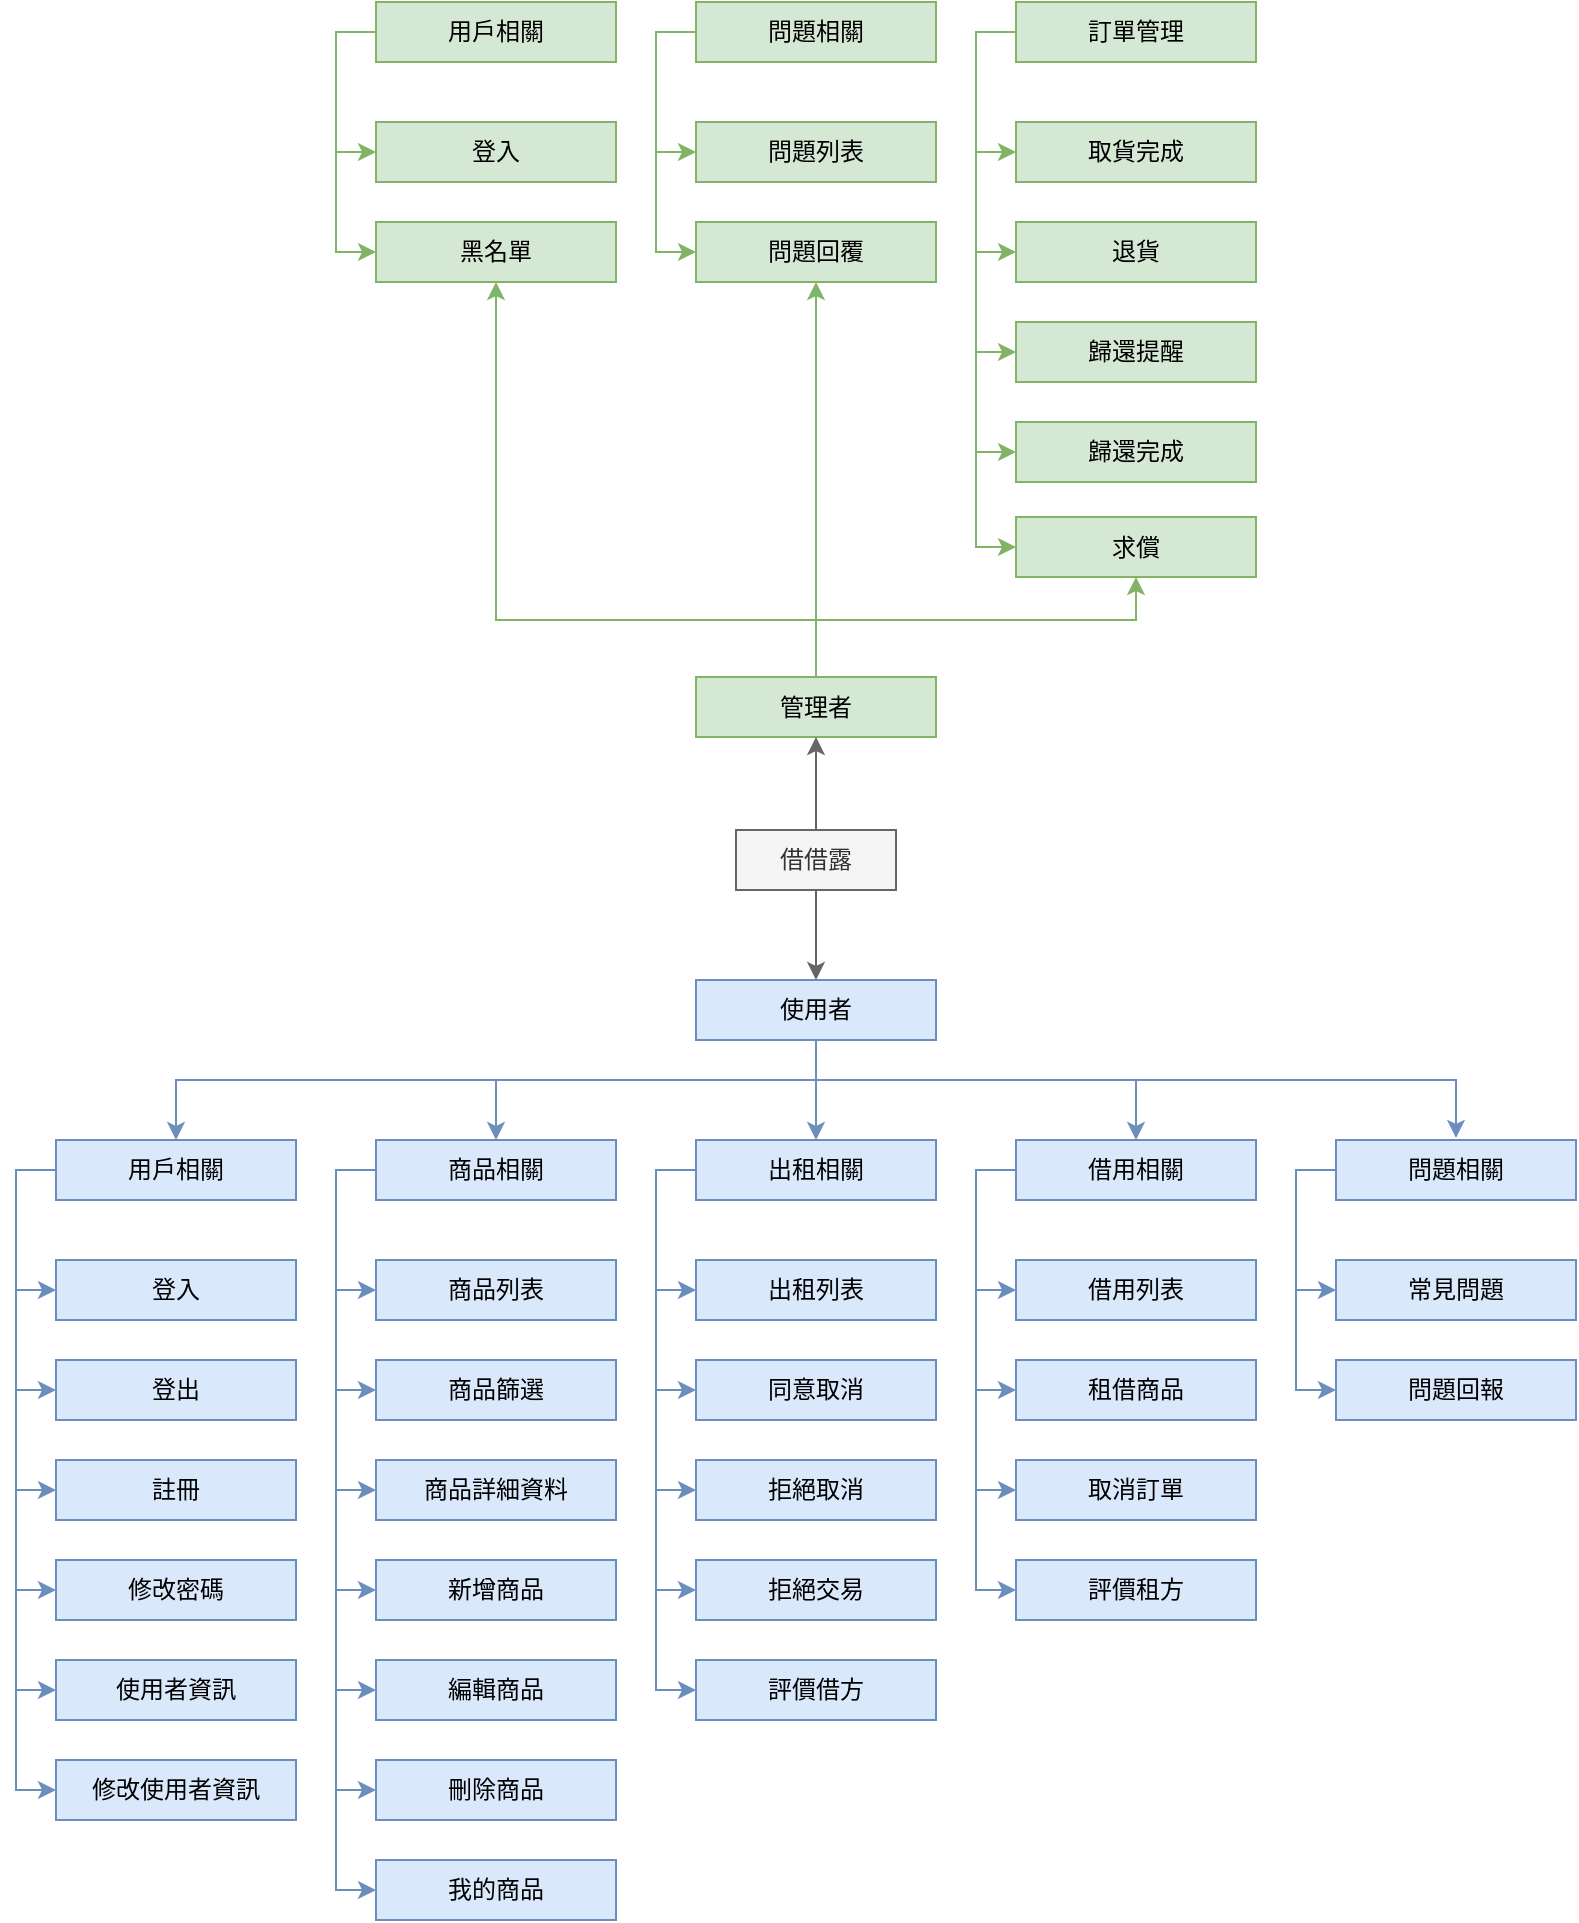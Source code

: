 <mxfile version="13.9.9" type="device"><diagram id="3xspzi98UXfjYOG-OL3M" name="Page-1"><mxGraphModel dx="1977" dy="1250" grid="1" gridSize="10" guides="1" tooltips="1" connect="1" arrows="1" fold="1" page="1" pageScale="1" pageWidth="827" pageHeight="1169" math="0" shadow="0"><root><mxCell id="0"/><mxCell id="1" parent="0"/><mxCell id="9CnYv4ZMV7aLGbf2KHsw-47" style="edgeStyle=orthogonalEdgeStyle;rounded=0;orthogonalLoop=1;jettySize=auto;html=1;entryX=0.5;entryY=1;entryDx=0;entryDy=0;strokeColor=#666666;fillColor=#f5f5f5;" edge="1" parent="1" source="W2VD9z1xtTbjaSC_eACu-1" target="W2VD9z1xtTbjaSC_eACu-3"><mxGeometry relative="1" as="geometry"/></mxCell><mxCell id="9CnYv4ZMV7aLGbf2KHsw-48" style="edgeStyle=orthogonalEdgeStyle;rounded=0;orthogonalLoop=1;jettySize=auto;html=1;entryX=0.5;entryY=0;entryDx=0;entryDy=0;strokeColor=#666666;fillColor=#f5f5f5;" edge="1" parent="1" source="W2VD9z1xtTbjaSC_eACu-1" target="W2VD9z1xtTbjaSC_eACu-2"><mxGeometry relative="1" as="geometry"/></mxCell><mxCell id="W2VD9z1xtTbjaSC_eACu-1" value="借借露" style="rounded=0;whiteSpace=wrap;html=1;fillColor=#f5f5f5;strokeColor=#666666;fontColor=#333333;" parent="1" vertex="1"><mxGeometry x="384" y="565" width="80" height="30" as="geometry"/></mxCell><mxCell id="W2VD9z1xtTbjaSC_eACu-22" style="edgeStyle=orthogonalEdgeStyle;rounded=0;orthogonalLoop=1;jettySize=auto;html=1;entryX=0.5;entryY=0;entryDx=0;entryDy=0;fillColor=#dae8fc;strokeColor=#6c8ebf;" parent="1" source="W2VD9z1xtTbjaSC_eACu-2" target="W2VD9z1xtTbjaSC_eACu-5" edge="1"><mxGeometry relative="1" as="geometry"><Array as="points"><mxPoint x="424" y="690"/><mxPoint x="104" y="690"/></Array></mxGeometry></mxCell><mxCell id="W2VD9z1xtTbjaSC_eACu-23" style="edgeStyle=orthogonalEdgeStyle;rounded=0;orthogonalLoop=1;jettySize=auto;html=1;entryX=0.5;entryY=0;entryDx=0;entryDy=0;fillColor=#dae8fc;strokeColor=#6c8ebf;" parent="1" source="W2VD9z1xtTbjaSC_eACu-2" target="W2VD9z1xtTbjaSC_eACu-9" edge="1"><mxGeometry relative="1" as="geometry"><mxPoint x="464" y="710" as="targetPoint"/></mxGeometry></mxCell><mxCell id="W2VD9z1xtTbjaSC_eACu-24" style="edgeStyle=orthogonalEdgeStyle;rounded=0;orthogonalLoop=1;jettySize=auto;html=1;entryX=0.5;entryY=0;entryDx=0;entryDy=0;fillColor=#dae8fc;strokeColor=#6c8ebf;" parent="1" source="W2VD9z1xtTbjaSC_eACu-2" target="W2VD9z1xtTbjaSC_eACu-7" edge="1"><mxGeometry relative="1" as="geometry"><Array as="points"><mxPoint x="424" y="690"/><mxPoint x="584" y="690"/></Array></mxGeometry></mxCell><mxCell id="9CnYv4ZMV7aLGbf2KHsw-30" style="edgeStyle=orthogonalEdgeStyle;rounded=0;orthogonalLoop=1;jettySize=auto;html=1;exitX=0.5;exitY=1;exitDx=0;exitDy=0;strokeColor=#6c8ebf;fillColor=#dae8fc;" edge="1" parent="1" source="W2VD9z1xtTbjaSC_eACu-2" target="9CnYv4ZMV7aLGbf2KHsw-19"><mxGeometry relative="1" as="geometry"><Array as="points"><mxPoint x="424" y="690"/><mxPoint x="264" y="690"/></Array></mxGeometry></mxCell><mxCell id="W2VD9z1xtTbjaSC_eACu-2" value="使用者" style="rounded=0;whiteSpace=wrap;html=1;fillColor=#dae8fc;strokeColor=#6c8ebf;fontColor=#000000;" parent="1" vertex="1"><mxGeometry x="364" y="640" width="120" height="30" as="geometry"/></mxCell><mxCell id="9CnYv4ZMV7aLGbf2KHsw-49" style="edgeStyle=orthogonalEdgeStyle;rounded=0;orthogonalLoop=1;jettySize=auto;html=1;entryX=0.5;entryY=1;entryDx=0;entryDy=0;strokeColor=#82b366;fillColor=#d5e8d4;" edge="1" parent="1" source="W2VD9z1xtTbjaSC_eACu-3" target="H8Y2yIrfdVpz1dwMGRAc-1"><mxGeometry relative="1" as="geometry"/></mxCell><mxCell id="9CnYv4ZMV7aLGbf2KHsw-50" style="edgeStyle=orthogonalEdgeStyle;rounded=0;orthogonalLoop=1;jettySize=auto;html=1;entryX=0.5;entryY=1;entryDx=0;entryDy=0;strokeColor=#82b366;fillColor=#d5e8d4;" edge="1" parent="1" source="W2VD9z1xtTbjaSC_eACu-3" target="9CnYv4ZMV7aLGbf2KHsw-43"><mxGeometry relative="1" as="geometry"><Array as="points"><mxPoint x="424" y="460"/><mxPoint x="264" y="460"/></Array></mxGeometry></mxCell><mxCell id="9CnYv4ZMV7aLGbf2KHsw-51" style="edgeStyle=orthogonalEdgeStyle;rounded=0;orthogonalLoop=1;jettySize=auto;html=1;entryX=0.5;entryY=1;entryDx=0;entryDy=0;strokeColor=#82b366;fillColor=#d5e8d4;" edge="1" parent="1" source="W2VD9z1xtTbjaSC_eACu-3" target="9CnYv4ZMV7aLGbf2KHsw-5"><mxGeometry relative="1" as="geometry"><Array as="points"><mxPoint x="424" y="460"/><mxPoint x="584" y="460"/></Array></mxGeometry></mxCell><mxCell id="W2VD9z1xtTbjaSC_eACu-3" value="管理者" style="rounded=0;whiteSpace=wrap;html=1;fillColor=#d5e8d4;strokeColor=#82b366;fontColor=#000000;" parent="1" vertex="1"><mxGeometry x="364" y="488.5" width="120" height="30" as="geometry"/></mxCell><mxCell id="W2VD9z1xtTbjaSC_eACu-25" style="edgeStyle=orthogonalEdgeStyle;rounded=0;orthogonalLoop=1;jettySize=auto;html=1;entryX=0;entryY=0.5;entryDx=0;entryDy=0;fillColor=#dae8fc;strokeColor=#6c8ebf;" parent="1" source="W2VD9z1xtTbjaSC_eACu-5" target="W2VD9z1xtTbjaSC_eACu-8" edge="1"><mxGeometry relative="1" as="geometry"><Array as="points"><mxPoint x="24" y="735"/><mxPoint x="24" y="795"/></Array></mxGeometry></mxCell><mxCell id="W2VD9z1xtTbjaSC_eACu-26" style="edgeStyle=orthogonalEdgeStyle;rounded=0;orthogonalLoop=1;jettySize=auto;html=1;entryX=0;entryY=0.5;entryDx=0;entryDy=0;fillColor=#dae8fc;strokeColor=#6c8ebf;" parent="1" source="W2VD9z1xtTbjaSC_eACu-5" target="W2VD9z1xtTbjaSC_eACu-6" edge="1"><mxGeometry relative="1" as="geometry"><Array as="points"><mxPoint x="24" y="735"/><mxPoint x="24" y="845"/></Array></mxGeometry></mxCell><mxCell id="W2VD9z1xtTbjaSC_eACu-27" style="edgeStyle=orthogonalEdgeStyle;rounded=0;orthogonalLoop=1;jettySize=auto;html=1;entryX=0;entryY=0.5;entryDx=0;entryDy=0;fillColor=#dae8fc;strokeColor=#6c8ebf;" parent="1" source="W2VD9z1xtTbjaSC_eACu-5" target="9CnYv4ZMV7aLGbf2KHsw-31" edge="1"><mxGeometry relative="1" as="geometry"><Array as="points"><mxPoint x="24" y="735"/><mxPoint x="24" y="895"/></Array></mxGeometry></mxCell><mxCell id="9CnYv4ZMV7aLGbf2KHsw-33" style="edgeStyle=orthogonalEdgeStyle;rounded=0;orthogonalLoop=1;jettySize=auto;html=1;entryX=0;entryY=0.5;entryDx=0;entryDy=0;strokeColor=#6c8ebf;fillColor=#dae8fc;" edge="1" parent="1" source="W2VD9z1xtTbjaSC_eACu-5" target="9CnYv4ZMV7aLGbf2KHsw-17"><mxGeometry relative="1" as="geometry"><Array as="points"><mxPoint x="24" y="735"/><mxPoint x="24" y="1045"/></Array></mxGeometry></mxCell><mxCell id="W2VD9z1xtTbjaSC_eACu-5" value="用戶相關" style="rounded=0;whiteSpace=wrap;html=1;fillColor=#dae8fc;strokeColor=#6c8ebf;fontColor=#000000;" parent="1" vertex="1"><mxGeometry x="44" y="720" width="120" height="30" as="geometry"/></mxCell><mxCell id="W2VD9z1xtTbjaSC_eACu-6" value="登出" style="rounded=0;whiteSpace=wrap;html=1;fillColor=#dae8fc;strokeColor=#6c8ebf;fontColor=#000000;" parent="1" vertex="1"><mxGeometry x="44" y="830" width="120" height="30" as="geometry"/></mxCell><mxCell id="W2VD9z1xtTbjaSC_eACu-37" style="edgeStyle=orthogonalEdgeStyle;rounded=0;orthogonalLoop=1;jettySize=auto;html=1;entryX=0;entryY=0.5;entryDx=0;entryDy=0;fillColor=#dae8fc;strokeColor=#6c8ebf;" parent="1" source="W2VD9z1xtTbjaSC_eACu-7" target="W2VD9z1xtTbjaSC_eACu-10" edge="1"><mxGeometry relative="1" as="geometry"><Array as="points"><mxPoint x="504" y="735"/><mxPoint x="504" y="795"/></Array></mxGeometry></mxCell><mxCell id="W2VD9z1xtTbjaSC_eACu-38" style="edgeStyle=orthogonalEdgeStyle;rounded=0;orthogonalLoop=1;jettySize=auto;html=1;entryX=0;entryY=0.5;entryDx=0;entryDy=0;fillColor=#dae8fc;strokeColor=#6c8ebf;" parent="1" source="W2VD9z1xtTbjaSC_eACu-7" target="9CnYv4ZMV7aLGbf2KHsw-26" edge="1"><mxGeometry relative="1" as="geometry"><Array as="points"><mxPoint x="504" y="735"/><mxPoint x="504" y="845"/></Array></mxGeometry></mxCell><mxCell id="9CnYv4ZMV7aLGbf2KHsw-34" style="edgeStyle=orthogonalEdgeStyle;rounded=0;orthogonalLoop=1;jettySize=auto;html=1;entryX=0;entryY=0.5;entryDx=0;entryDy=0;strokeColor=#6c8ebf;fillColor=#dae8fc;" edge="1" parent="1" source="W2VD9z1xtTbjaSC_eACu-7" target="W2VD9z1xtTbjaSC_eACu-13"><mxGeometry relative="1" as="geometry"><Array as="points"><mxPoint x="504" y="735"/><mxPoint x="504" y="895"/></Array></mxGeometry></mxCell><mxCell id="9CnYv4ZMV7aLGbf2KHsw-35" style="edgeStyle=orthogonalEdgeStyle;rounded=0;orthogonalLoop=1;jettySize=auto;html=1;entryX=0;entryY=0.5;entryDx=0;entryDy=0;strokeColor=#6c8ebf;fillColor=#dae8fc;" edge="1" parent="1" source="W2VD9z1xtTbjaSC_eACu-7" target="9CnYv4ZMV7aLGbf2KHsw-18"><mxGeometry relative="1" as="geometry"><Array as="points"><mxPoint x="504" y="735"/><mxPoint x="504" y="945"/></Array></mxGeometry></mxCell><mxCell id="W2VD9z1xtTbjaSC_eACu-7" value="&lt;div&gt;借用相關&lt;/div&gt;" style="rounded=0;whiteSpace=wrap;html=1;fillColor=#dae8fc;strokeColor=#6c8ebf;fontColor=#000000;" parent="1" vertex="1"><mxGeometry x="524" y="720" width="120" height="30" as="geometry"/></mxCell><mxCell id="W2VD9z1xtTbjaSC_eACu-8" value="登入" style="rounded=0;whiteSpace=wrap;html=1;fillColor=#dae8fc;strokeColor=#6c8ebf;fontColor=#000000;" parent="1" vertex="1"><mxGeometry x="44" y="780" width="120" height="30" as="geometry"/></mxCell><mxCell id="W2VD9z1xtTbjaSC_eACu-32" style="edgeStyle=orthogonalEdgeStyle;rounded=0;orthogonalLoop=1;jettySize=auto;html=1;entryX=0;entryY=0.5;entryDx=0;entryDy=0;fillColor=#dae8fc;strokeColor=#6c8ebf;" parent="1" source="W2VD9z1xtTbjaSC_eACu-9" target="W2VD9z1xtTbjaSC_eACu-15" edge="1"><mxGeometry relative="1" as="geometry"><Array as="points"><mxPoint x="344" y="735"/><mxPoint x="344" y="795"/></Array></mxGeometry></mxCell><mxCell id="W2VD9z1xtTbjaSC_eACu-33" style="edgeStyle=orthogonalEdgeStyle;rounded=0;orthogonalLoop=1;jettySize=auto;html=1;entryX=0;entryY=0.5;entryDx=0;entryDy=0;fillColor=#dae8fc;strokeColor=#6c8ebf;" parent="1" source="W2VD9z1xtTbjaSC_eACu-9" target="W2VD9z1xtTbjaSC_eACu-16" edge="1"><mxGeometry relative="1" as="geometry"><Array as="points"><mxPoint x="344" y="735"/><mxPoint x="344" y="845"/></Array></mxGeometry></mxCell><mxCell id="W2VD9z1xtTbjaSC_eACu-34" style="edgeStyle=orthogonalEdgeStyle;rounded=0;orthogonalLoop=1;jettySize=auto;html=1;entryX=0;entryY=0.5;entryDx=0;entryDy=0;fillColor=#dae8fc;strokeColor=#6c8ebf;" parent="1" source="W2VD9z1xtTbjaSC_eACu-9" target="W2VD9z1xtTbjaSC_eACu-19" edge="1"><mxGeometry relative="1" as="geometry"><Array as="points"><mxPoint x="344" y="735"/><mxPoint x="344" y="895"/></Array></mxGeometry></mxCell><mxCell id="W2VD9z1xtTbjaSC_eACu-35" style="edgeStyle=orthogonalEdgeStyle;rounded=0;orthogonalLoop=1;jettySize=auto;html=1;entryX=0;entryY=0.5;entryDx=0;entryDy=0;fillColor=#dae8fc;strokeColor=#6c8ebf;" parent="1" source="W2VD9z1xtTbjaSC_eACu-9" target="W2VD9z1xtTbjaSC_eACu-17" edge="1"><mxGeometry relative="1" as="geometry"><Array as="points"><mxPoint x="344" y="735"/><mxPoint x="344" y="945"/></Array></mxGeometry></mxCell><mxCell id="W2VD9z1xtTbjaSC_eACu-36" style="edgeStyle=orthogonalEdgeStyle;rounded=0;orthogonalLoop=1;jettySize=auto;html=1;entryX=0;entryY=0.5;entryDx=0;entryDy=0;fillColor=#dae8fc;strokeColor=#6c8ebf;" parent="1" source="W2VD9z1xtTbjaSC_eACu-9" target="W2VD9z1xtTbjaSC_eACu-18" edge="1"><mxGeometry relative="1" as="geometry"><Array as="points"><mxPoint x="344" y="735"/><mxPoint x="344" y="995"/></Array></mxGeometry></mxCell><mxCell id="W2VD9z1xtTbjaSC_eACu-9" value="出租相關" style="rounded=0;whiteSpace=wrap;html=1;fillColor=#dae8fc;strokeColor=#6c8ebf;fontColor=#000000;" parent="1" vertex="1"><mxGeometry x="364" y="720" width="120" height="30" as="geometry"/></mxCell><mxCell id="W2VD9z1xtTbjaSC_eACu-10" value="借用列表" style="rounded=0;whiteSpace=wrap;html=1;fillColor=#dae8fc;strokeColor=#6c8ebf;fontColor=#000000;" parent="1" vertex="1"><mxGeometry x="524" y="780" width="120" height="30" as="geometry"/></mxCell><mxCell id="W2VD9z1xtTbjaSC_eACu-11" value="修改密碼" style="rounded=0;whiteSpace=wrap;html=1;fillColor=#dae8fc;strokeColor=#6c8ebf;fontColor=#000000;" parent="1" vertex="1"><mxGeometry x="44" y="930" width="120" height="30" as="geometry"/></mxCell><mxCell id="W2VD9z1xtTbjaSC_eACu-13" value="取消訂單" style="rounded=0;whiteSpace=wrap;html=1;fillColor=#dae8fc;strokeColor=#6c8ebf;fontColor=#000000;" parent="1" vertex="1"><mxGeometry x="524" y="880" width="120" height="30" as="geometry"/></mxCell><mxCell id="W2VD9z1xtTbjaSC_eACu-15" value="出租列表" style="rounded=0;whiteSpace=wrap;html=1;fillColor=#dae8fc;strokeColor=#6c8ebf;fontColor=#000000;" parent="1" vertex="1"><mxGeometry x="364" y="780" width="120" height="30" as="geometry"/></mxCell><mxCell id="W2VD9z1xtTbjaSC_eACu-16" value="同意取消" style="rounded=0;whiteSpace=wrap;html=1;fillColor=#dae8fc;strokeColor=#6c8ebf;fontColor=#000000;" parent="1" vertex="1"><mxGeometry x="364" y="830" width="120" height="30" as="geometry"/></mxCell><mxCell id="W2VD9z1xtTbjaSC_eACu-17" value="拒絕交易" style="rounded=0;whiteSpace=wrap;html=1;fillColor=#dae8fc;strokeColor=#6c8ebf;fontColor=#000000;" parent="1" vertex="1"><mxGeometry x="364" y="930" width="120" height="30" as="geometry"/></mxCell><mxCell id="W2VD9z1xtTbjaSC_eACu-18" value="評價借方" style="rounded=0;whiteSpace=wrap;html=1;fillColor=#dae8fc;strokeColor=#6c8ebf;fontColor=#000000;" parent="1" vertex="1"><mxGeometry x="364" y="980" width="120" height="30" as="geometry"/></mxCell><mxCell id="W2VD9z1xtTbjaSC_eACu-19" value="拒絕取消" style="rounded=0;whiteSpace=wrap;html=1;fillColor=#dae8fc;strokeColor=#6c8ebf;fontColor=#000000;" parent="1" vertex="1"><mxGeometry x="364" y="880" width="120" height="30" as="geometry"/></mxCell><mxCell id="H8Y2yIrfdVpz1dwMGRAc-1" value="問題回覆" style="rounded=0;whiteSpace=wrap;html=1;fillColor=#d5e8d4;strokeColor=#82b366;fontColor=#000000;" parent="1" vertex="1"><mxGeometry x="364" y="261" width="120" height="30" as="geometry"/></mxCell><mxCell id="H8Y2yIrfdVpz1dwMGRAc-2" value="問題列表" style="rounded=0;whiteSpace=wrap;html=1;fillColor=#d5e8d4;strokeColor=#82b366;fontColor=#000000;" parent="1" vertex="1"><mxGeometry x="364" y="211" width="120" height="30" as="geometry"/></mxCell><mxCell id="H8Y2yIrfdVpz1dwMGRAc-29" style="edgeStyle=orthogonalEdgeStyle;rounded=0;orthogonalLoop=1;jettySize=auto;html=1;fillColor=#d5e8d4;strokeColor=#82b366;" parent="1" source="H8Y2yIrfdVpz1dwMGRAc-3" edge="1"><mxGeometry relative="1" as="geometry"><mxPoint x="364" y="226" as="targetPoint"/><Array as="points"><mxPoint x="344" y="166"/><mxPoint x="344" y="226"/><mxPoint x="364" y="226"/></Array></mxGeometry></mxCell><mxCell id="H8Y2yIrfdVpz1dwMGRAc-30" style="edgeStyle=orthogonalEdgeStyle;rounded=0;orthogonalLoop=1;jettySize=auto;html=1;entryX=0;entryY=0.5;entryDx=0;entryDy=0;fillColor=#d5e8d4;strokeColor=#82b366;" parent="1" source="H8Y2yIrfdVpz1dwMGRAc-3" target="H8Y2yIrfdVpz1dwMGRAc-1" edge="1"><mxGeometry relative="1" as="geometry"><Array as="points"><mxPoint x="344" y="166"/><mxPoint x="344" y="276"/></Array></mxGeometry></mxCell><mxCell id="H8Y2yIrfdVpz1dwMGRAc-3" value="問題相關" style="rounded=0;whiteSpace=wrap;html=1;fillColor=#d5e8d4;strokeColor=#82b366;fontColor=#000000;" parent="1" vertex="1"><mxGeometry x="364" y="151" width="120" height="30" as="geometry"/></mxCell><mxCell id="H8Y2yIrfdVpz1dwMGRAc-9" value="登入" style="rounded=0;whiteSpace=wrap;html=1;fillColor=#d5e8d4;strokeColor=#82b366;fontColor=#000000;" parent="1" vertex="1"><mxGeometry x="204" y="211" width="120" height="30" as="geometry"/></mxCell><mxCell id="H8Y2yIrfdVpz1dwMGRAc-24" style="edgeStyle=orthogonalEdgeStyle;rounded=0;orthogonalLoop=1;jettySize=auto;html=1;fillColor=#d5e8d4;strokeColor=#82b366;" parent="1" source="H8Y2yIrfdVpz1dwMGRAc-10" edge="1"><mxGeometry relative="1" as="geometry"><mxPoint x="204" y="226" as="targetPoint"/><Array as="points"><mxPoint x="184" y="166"/><mxPoint x="184" y="226"/><mxPoint x="204" y="226"/></Array></mxGeometry></mxCell><mxCell id="9CnYv4ZMV7aLGbf2KHsw-44" style="edgeStyle=orthogonalEdgeStyle;rounded=0;orthogonalLoop=1;jettySize=auto;html=1;entryX=0;entryY=0.5;entryDx=0;entryDy=0;strokeColor=#82b366;fillColor=#d5e8d4;" edge="1" parent="1" source="H8Y2yIrfdVpz1dwMGRAc-10" target="9CnYv4ZMV7aLGbf2KHsw-43"><mxGeometry relative="1" as="geometry"><Array as="points"><mxPoint x="184" y="166"/><mxPoint x="184" y="276"/></Array></mxGeometry></mxCell><mxCell id="H8Y2yIrfdVpz1dwMGRAc-10" value="用戶相關" style="rounded=0;whiteSpace=wrap;html=1;fillColor=#d5e8d4;strokeColor=#82b366;fontColor=#000000;" parent="1" vertex="1"><mxGeometry x="204" y="151" width="120" height="30" as="geometry"/></mxCell><mxCell id="H8Y2yIrfdVpz1dwMGRAc-32" style="edgeStyle=orthogonalEdgeStyle;rounded=0;orthogonalLoop=1;jettySize=auto;html=1;entryX=0;entryY=0.5;entryDx=0;entryDy=0;fillColor=#d5e8d4;strokeColor=#82b366;" parent="1" source="H8Y2yIrfdVpz1dwMGRAc-13" target="H8Y2yIrfdVpz1dwMGRAc-14" edge="1"><mxGeometry relative="1" as="geometry"><Array as="points"><mxPoint x="504" y="166"/><mxPoint x="504" y="226"/></Array></mxGeometry></mxCell><mxCell id="H8Y2yIrfdVpz1dwMGRAc-33" style="edgeStyle=orthogonalEdgeStyle;rounded=0;orthogonalLoop=1;jettySize=auto;html=1;entryX=0;entryY=0.5;entryDx=0;entryDy=0;fillColor=#d5e8d4;strokeColor=#82b366;" parent="1" source="H8Y2yIrfdVpz1dwMGRAc-13" target="H8Y2yIrfdVpz1dwMGRAc-15" edge="1"><mxGeometry relative="1" as="geometry"><Array as="points"><mxPoint x="504" y="166"/><mxPoint x="504" y="376"/></Array></mxGeometry></mxCell><mxCell id="H8Y2yIrfdVpz1dwMGRAc-34" style="edgeStyle=orthogonalEdgeStyle;rounded=0;orthogonalLoop=1;jettySize=auto;html=1;entryX=0;entryY=0.5;entryDx=0;entryDy=0;fillColor=#d5e8d4;strokeColor=#82b366;" parent="1" source="H8Y2yIrfdVpz1dwMGRAc-13" target="H8Y2yIrfdVpz1dwMGRAc-16" edge="1"><mxGeometry relative="1" as="geometry"><Array as="points"><mxPoint x="504" y="166"/><mxPoint x="504" y="276"/></Array></mxGeometry></mxCell><mxCell id="H8Y2yIrfdVpz1dwMGRAc-35" style="edgeStyle=orthogonalEdgeStyle;rounded=0;orthogonalLoop=1;jettySize=auto;html=1;entryX=0;entryY=0.5;entryDx=0;entryDy=0;fillColor=#d5e8d4;strokeColor=#82b366;" parent="1" source="H8Y2yIrfdVpz1dwMGRAc-13" target="H8Y2yIrfdVpz1dwMGRAc-17" edge="1"><mxGeometry relative="1" as="geometry"><Array as="points"><mxPoint x="504" y="166"/><mxPoint x="504" y="326"/></Array></mxGeometry></mxCell><mxCell id="H8Y2yIrfdVpz1dwMGRAc-13" value="訂單管理" style="rounded=0;whiteSpace=wrap;html=1;fillColor=#d5e8d4;strokeColor=#82b366;fontColor=#000000;" parent="1" vertex="1"><mxGeometry x="524" y="151" width="120" height="30" as="geometry"/></mxCell><mxCell id="H8Y2yIrfdVpz1dwMGRAc-14" value="取貨完成" style="rounded=0;whiteSpace=wrap;html=1;fillColor=#d5e8d4;strokeColor=#82b366;fontColor=#000000;" parent="1" vertex="1"><mxGeometry x="524" y="211" width="120" height="30" as="geometry"/></mxCell><mxCell id="H8Y2yIrfdVpz1dwMGRAc-15" value="歸還完成" style="rounded=0;whiteSpace=wrap;html=1;fillColor=#d5e8d4;strokeColor=#82b366;fontColor=#000000;" parent="1" vertex="1"><mxGeometry x="524" y="361" width="120" height="30" as="geometry"/></mxCell><mxCell id="H8Y2yIrfdVpz1dwMGRAc-16" value="退貨" style="rounded=0;whiteSpace=wrap;html=1;fillColor=#d5e8d4;strokeColor=#82b366;fontColor=#000000;" parent="1" vertex="1"><mxGeometry x="524" y="261" width="120" height="30" as="geometry"/></mxCell><mxCell id="H8Y2yIrfdVpz1dwMGRAc-17" value="歸還提醒" style="rounded=0;whiteSpace=wrap;html=1;fillColor=#d5e8d4;strokeColor=#82b366;fontColor=#000000;" parent="1" vertex="1"><mxGeometry x="524" y="311" width="120" height="30" as="geometry"/></mxCell><mxCell id="9CnYv4ZMV7aLGbf2KHsw-4" style="edgeStyle=orthogonalEdgeStyle;rounded=0;orthogonalLoop=1;jettySize=auto;html=1;entryX=0;entryY=0.5;entryDx=0;entryDy=0;fillColor=#d5e8d4;strokeColor=#82b366;exitX=0;exitY=0.5;exitDx=0;exitDy=0;" edge="1" parent="1" target="9CnYv4ZMV7aLGbf2KHsw-5" source="H8Y2yIrfdVpz1dwMGRAc-13"><mxGeometry relative="1" as="geometry"><Array as="points"><mxPoint x="504" y="166"/><mxPoint x="504" y="424"/></Array><mxPoint x="524" y="213.5" as="sourcePoint"/></mxGeometry></mxCell><mxCell id="9CnYv4ZMV7aLGbf2KHsw-5" value="求償" style="rounded=0;whiteSpace=wrap;html=1;fillColor=#d5e8d4;strokeColor=#82b366;fontColor=#000000;" vertex="1" parent="1"><mxGeometry x="524" y="408.5" width="120" height="30" as="geometry"/></mxCell><mxCell id="9CnYv4ZMV7aLGbf2KHsw-8" style="edgeStyle=orthogonalEdgeStyle;rounded=0;orthogonalLoop=1;jettySize=auto;html=1;entryX=0;entryY=0.5;entryDx=0;entryDy=0;fillColor=#dae8fc;strokeColor=#6c8ebf;" edge="1" parent="1" source="9CnYv4ZMV7aLGbf2KHsw-10" target="9CnYv4ZMV7aLGbf2KHsw-11"><mxGeometry relative="1" as="geometry"><Array as="points"><mxPoint x="664" y="735"/><mxPoint x="664" y="795"/></Array></mxGeometry></mxCell><mxCell id="9CnYv4ZMV7aLGbf2KHsw-9" style="edgeStyle=orthogonalEdgeStyle;rounded=0;orthogonalLoop=1;jettySize=auto;html=1;entryX=0;entryY=0.5;entryDx=0;entryDy=0;fillColor=#dae8fc;strokeColor=#6c8ebf;" edge="1" parent="1" source="9CnYv4ZMV7aLGbf2KHsw-10" target="9CnYv4ZMV7aLGbf2KHsw-12"><mxGeometry relative="1" as="geometry"><Array as="points"><mxPoint x="664" y="735"/><mxPoint x="664" y="845"/></Array></mxGeometry></mxCell><mxCell id="9CnYv4ZMV7aLGbf2KHsw-10" value="問題相關" style="rounded=0;whiteSpace=wrap;html=1;fillColor=#dae8fc;strokeColor=#6c8ebf;fontColor=#000000;" vertex="1" parent="1"><mxGeometry x="684" y="720" width="120" height="30" as="geometry"/></mxCell><mxCell id="9CnYv4ZMV7aLGbf2KHsw-11" value="常見問題" style="rounded=0;whiteSpace=wrap;html=1;fillColor=#dae8fc;strokeColor=#6c8ebf;fontColor=#000000;" vertex="1" parent="1"><mxGeometry x="684" y="780" width="120" height="30" as="geometry"/></mxCell><mxCell id="9CnYv4ZMV7aLGbf2KHsw-12" value="問題回報" style="rounded=0;whiteSpace=wrap;html=1;fillColor=#dae8fc;strokeColor=#6c8ebf;fontColor=#000000;" vertex="1" parent="1"><mxGeometry x="684" y="830" width="120" height="30" as="geometry"/></mxCell><mxCell id="9CnYv4ZMV7aLGbf2KHsw-13" style="edgeStyle=orthogonalEdgeStyle;rounded=0;orthogonalLoop=1;jettySize=auto;html=1;fillColor=#dae8fc;strokeColor=#6c8ebf;exitX=0.5;exitY=1;exitDx=0;exitDy=0;" edge="1" parent="1" source="W2VD9z1xtTbjaSC_eACu-2"><mxGeometry relative="1" as="geometry"><Array as="points"><mxPoint x="424" y="690"/><mxPoint x="744" y="690"/></Array><mxPoint x="584" y="670" as="sourcePoint"/><mxPoint x="744" y="719" as="targetPoint"/></mxGeometry></mxCell><mxCell id="9CnYv4ZMV7aLGbf2KHsw-14" style="edgeStyle=orthogonalEdgeStyle;rounded=0;orthogonalLoop=1;jettySize=auto;html=1;entryX=0;entryY=0.5;entryDx=0;entryDy=0;fillColor=#dae8fc;strokeColor=#6c8ebf;exitX=0;exitY=0.5;exitDx=0;exitDy=0;" edge="1" parent="1" target="W2VD9z1xtTbjaSC_eACu-11" source="W2VD9z1xtTbjaSC_eACu-5"><mxGeometry relative="1" as="geometry"><Array as="points"><mxPoint x="24" y="735"/><mxPoint x="24" y="945"/></Array><mxPoint x="44" y="785" as="sourcePoint"/></mxGeometry></mxCell><mxCell id="9CnYv4ZMV7aLGbf2KHsw-15" value="使用者資訊" style="rounded=0;whiteSpace=wrap;html=1;fillColor=#dae8fc;strokeColor=#6c8ebf;fontColor=#000000;" vertex="1" parent="1"><mxGeometry x="44" y="980" width="120" height="30" as="geometry"/></mxCell><mxCell id="9CnYv4ZMV7aLGbf2KHsw-16" style="edgeStyle=orthogonalEdgeStyle;rounded=0;orthogonalLoop=1;jettySize=auto;html=1;fillColor=#dae8fc;strokeColor=#6c8ebf;exitX=0;exitY=0.5;exitDx=0;exitDy=0;" edge="1" parent="1" source="W2VD9z1xtTbjaSC_eACu-5"><mxGeometry relative="1" as="geometry"><Array as="points"><mxPoint x="24" y="735"/><mxPoint x="24" y="995"/></Array><mxPoint x="44" y="785" as="sourcePoint"/><mxPoint x="44" y="995" as="targetPoint"/></mxGeometry></mxCell><mxCell id="9CnYv4ZMV7aLGbf2KHsw-17" value="修改使用者資訊" style="rounded=0;whiteSpace=wrap;html=1;fillColor=#dae8fc;strokeColor=#6c8ebf;fontColor=#000000;" vertex="1" parent="1"><mxGeometry x="44" y="1030" width="120" height="30" as="geometry"/></mxCell><mxCell id="9CnYv4ZMV7aLGbf2KHsw-18" value="評價租方" style="rounded=0;whiteSpace=wrap;html=1;fillColor=#dae8fc;strokeColor=#6c8ebf;fontColor=#000000;" vertex="1" parent="1"><mxGeometry x="524" y="930" width="120" height="30" as="geometry"/></mxCell><mxCell id="9CnYv4ZMV7aLGbf2KHsw-36" style="edgeStyle=orthogonalEdgeStyle;rounded=0;orthogonalLoop=1;jettySize=auto;html=1;entryX=0;entryY=0.5;entryDx=0;entryDy=0;strokeColor=#6c8ebf;fillColor=#dae8fc;" edge="1" parent="1" source="9CnYv4ZMV7aLGbf2KHsw-19" target="9CnYv4ZMV7aLGbf2KHsw-28"><mxGeometry relative="1" as="geometry"><Array as="points"><mxPoint x="184" y="735"/><mxPoint x="184" y="1095"/></Array></mxGeometry></mxCell><mxCell id="9CnYv4ZMV7aLGbf2KHsw-37" style="edgeStyle=orthogonalEdgeStyle;rounded=0;orthogonalLoop=1;jettySize=auto;html=1;entryX=0;entryY=0.5;entryDx=0;entryDy=0;strokeColor=#6c8ebf;fillColor=#dae8fc;" edge="1" parent="1" source="9CnYv4ZMV7aLGbf2KHsw-19" target="9CnYv4ZMV7aLGbf2KHsw-24"><mxGeometry relative="1" as="geometry"><Array as="points"><mxPoint x="184" y="735"/><mxPoint x="184" y="1045"/></Array></mxGeometry></mxCell><mxCell id="9CnYv4ZMV7aLGbf2KHsw-38" style="edgeStyle=orthogonalEdgeStyle;rounded=0;orthogonalLoop=1;jettySize=auto;html=1;entryX=0;entryY=0.5;entryDx=0;entryDy=0;strokeColor=#6c8ebf;fillColor=#dae8fc;" edge="1" parent="1" source="9CnYv4ZMV7aLGbf2KHsw-19" target="9CnYv4ZMV7aLGbf2KHsw-23"><mxGeometry relative="1" as="geometry"><Array as="points"><mxPoint x="184" y="735"/><mxPoint x="184" y="995"/></Array></mxGeometry></mxCell><mxCell id="9CnYv4ZMV7aLGbf2KHsw-39" style="edgeStyle=orthogonalEdgeStyle;rounded=0;orthogonalLoop=1;jettySize=auto;html=1;entryX=0;entryY=0.5;entryDx=0;entryDy=0;strokeColor=#6c8ebf;fillColor=#dae8fc;" edge="1" parent="1" source="9CnYv4ZMV7aLGbf2KHsw-19" target="9CnYv4ZMV7aLGbf2KHsw-22"><mxGeometry relative="1" as="geometry"><Array as="points"><mxPoint x="184" y="735"/><mxPoint x="184" y="945"/></Array></mxGeometry></mxCell><mxCell id="9CnYv4ZMV7aLGbf2KHsw-40" style="edgeStyle=orthogonalEdgeStyle;rounded=0;orthogonalLoop=1;jettySize=auto;html=1;entryX=0;entryY=0.5;entryDx=0;entryDy=0;strokeColor=#6c8ebf;fillColor=#dae8fc;" edge="1" parent="1" source="9CnYv4ZMV7aLGbf2KHsw-19" target="9CnYv4ZMV7aLGbf2KHsw-21"><mxGeometry relative="1" as="geometry"><Array as="points"><mxPoint x="184" y="735"/><mxPoint x="184" y="895"/></Array></mxGeometry></mxCell><mxCell id="9CnYv4ZMV7aLGbf2KHsw-41" style="edgeStyle=orthogonalEdgeStyle;rounded=0;orthogonalLoop=1;jettySize=auto;html=1;entryX=0;entryY=0.5;entryDx=0;entryDy=0;strokeColor=#6c8ebf;fillColor=#dae8fc;" edge="1" parent="1" source="9CnYv4ZMV7aLGbf2KHsw-19" target="9CnYv4ZMV7aLGbf2KHsw-25"><mxGeometry relative="1" as="geometry"><Array as="points"><mxPoint x="184" y="735"/><mxPoint x="184" y="845"/></Array></mxGeometry></mxCell><mxCell id="9CnYv4ZMV7aLGbf2KHsw-42" style="edgeStyle=orthogonalEdgeStyle;rounded=0;orthogonalLoop=1;jettySize=auto;html=1;entryX=0;entryY=0.5;entryDx=0;entryDy=0;strokeColor=#6c8ebf;fillColor=#dae8fc;" edge="1" parent="1" source="9CnYv4ZMV7aLGbf2KHsw-19" target="9CnYv4ZMV7aLGbf2KHsw-20"><mxGeometry relative="1" as="geometry"><Array as="points"><mxPoint x="184" y="735"/><mxPoint x="184" y="795"/></Array></mxGeometry></mxCell><mxCell id="9CnYv4ZMV7aLGbf2KHsw-19" value="&lt;div&gt;商品相關&lt;/div&gt;" style="rounded=0;whiteSpace=wrap;html=1;fillColor=#dae8fc;strokeColor=#6c8ebf;fontColor=#000000;" vertex="1" parent="1"><mxGeometry x="204" y="720" width="120" height="30" as="geometry"/></mxCell><mxCell id="9CnYv4ZMV7aLGbf2KHsw-20" value="&lt;div&gt;商品列表&lt;/div&gt;" style="rounded=0;whiteSpace=wrap;html=1;fillColor=#dae8fc;strokeColor=#6c8ebf;fontColor=#000000;" vertex="1" parent="1"><mxGeometry x="204" y="780" width="120" height="30" as="geometry"/></mxCell><mxCell id="9CnYv4ZMV7aLGbf2KHsw-21" value="&lt;div&gt;商品詳細資料&lt;/div&gt;" style="rounded=0;whiteSpace=wrap;html=1;fillColor=#dae8fc;strokeColor=#6c8ebf;fontColor=#000000;" vertex="1" parent="1"><mxGeometry x="204" y="880" width="120" height="30" as="geometry"/></mxCell><mxCell id="9CnYv4ZMV7aLGbf2KHsw-22" value="&lt;div&gt;新增商品&lt;/div&gt;" style="rounded=0;whiteSpace=wrap;html=1;fillColor=#dae8fc;strokeColor=#6c8ebf;fontColor=#000000;" vertex="1" parent="1"><mxGeometry x="204" y="930" width="120" height="30" as="geometry"/></mxCell><mxCell id="9CnYv4ZMV7aLGbf2KHsw-23" value="&lt;div&gt;編輯商品&lt;/div&gt;" style="rounded=0;whiteSpace=wrap;html=1;fillColor=#dae8fc;strokeColor=#6c8ebf;fontColor=#000000;" vertex="1" parent="1"><mxGeometry x="204" y="980" width="120" height="30" as="geometry"/></mxCell><mxCell id="9CnYv4ZMV7aLGbf2KHsw-24" value="&lt;div&gt;刪除商品&lt;/div&gt;" style="rounded=0;whiteSpace=wrap;html=1;fillColor=#dae8fc;strokeColor=#6c8ebf;fontColor=#000000;" vertex="1" parent="1"><mxGeometry x="204" y="1030" width="120" height="30" as="geometry"/></mxCell><mxCell id="9CnYv4ZMV7aLGbf2KHsw-25" value="&lt;div&gt;商品篩選&lt;/div&gt;" style="rounded=0;whiteSpace=wrap;html=1;fillColor=#dae8fc;strokeColor=#6c8ebf;fontColor=#000000;" vertex="1" parent="1"><mxGeometry x="204" y="830" width="120" height="30" as="geometry"/></mxCell><mxCell id="9CnYv4ZMV7aLGbf2KHsw-26" value="租借商品" style="rounded=0;whiteSpace=wrap;html=1;fillColor=#dae8fc;strokeColor=#6c8ebf;fontColor=#000000;" vertex="1" parent="1"><mxGeometry x="524" y="830" width="120" height="30" as="geometry"/></mxCell><mxCell id="9CnYv4ZMV7aLGbf2KHsw-28" value="&lt;div&gt;我的商品&lt;/div&gt;" style="rounded=0;whiteSpace=wrap;html=1;fillColor=#dae8fc;strokeColor=#6c8ebf;fontColor=#000000;" vertex="1" parent="1"><mxGeometry x="204" y="1080" width="120" height="30" as="geometry"/></mxCell><mxCell id="9CnYv4ZMV7aLGbf2KHsw-31" value="註冊" style="rounded=0;whiteSpace=wrap;html=1;fillColor=#dae8fc;strokeColor=#6c8ebf;fontColor=#000000;" vertex="1" parent="1"><mxGeometry x="44" y="880" width="120" height="30" as="geometry"/></mxCell><mxCell id="9CnYv4ZMV7aLGbf2KHsw-43" value="黑名單" style="rounded=0;whiteSpace=wrap;html=1;fillColor=#d5e8d4;strokeColor=#82b366;fontColor=#000000;" vertex="1" parent="1"><mxGeometry x="204" y="261" width="120" height="30" as="geometry"/></mxCell></root></mxGraphModel></diagram></mxfile>